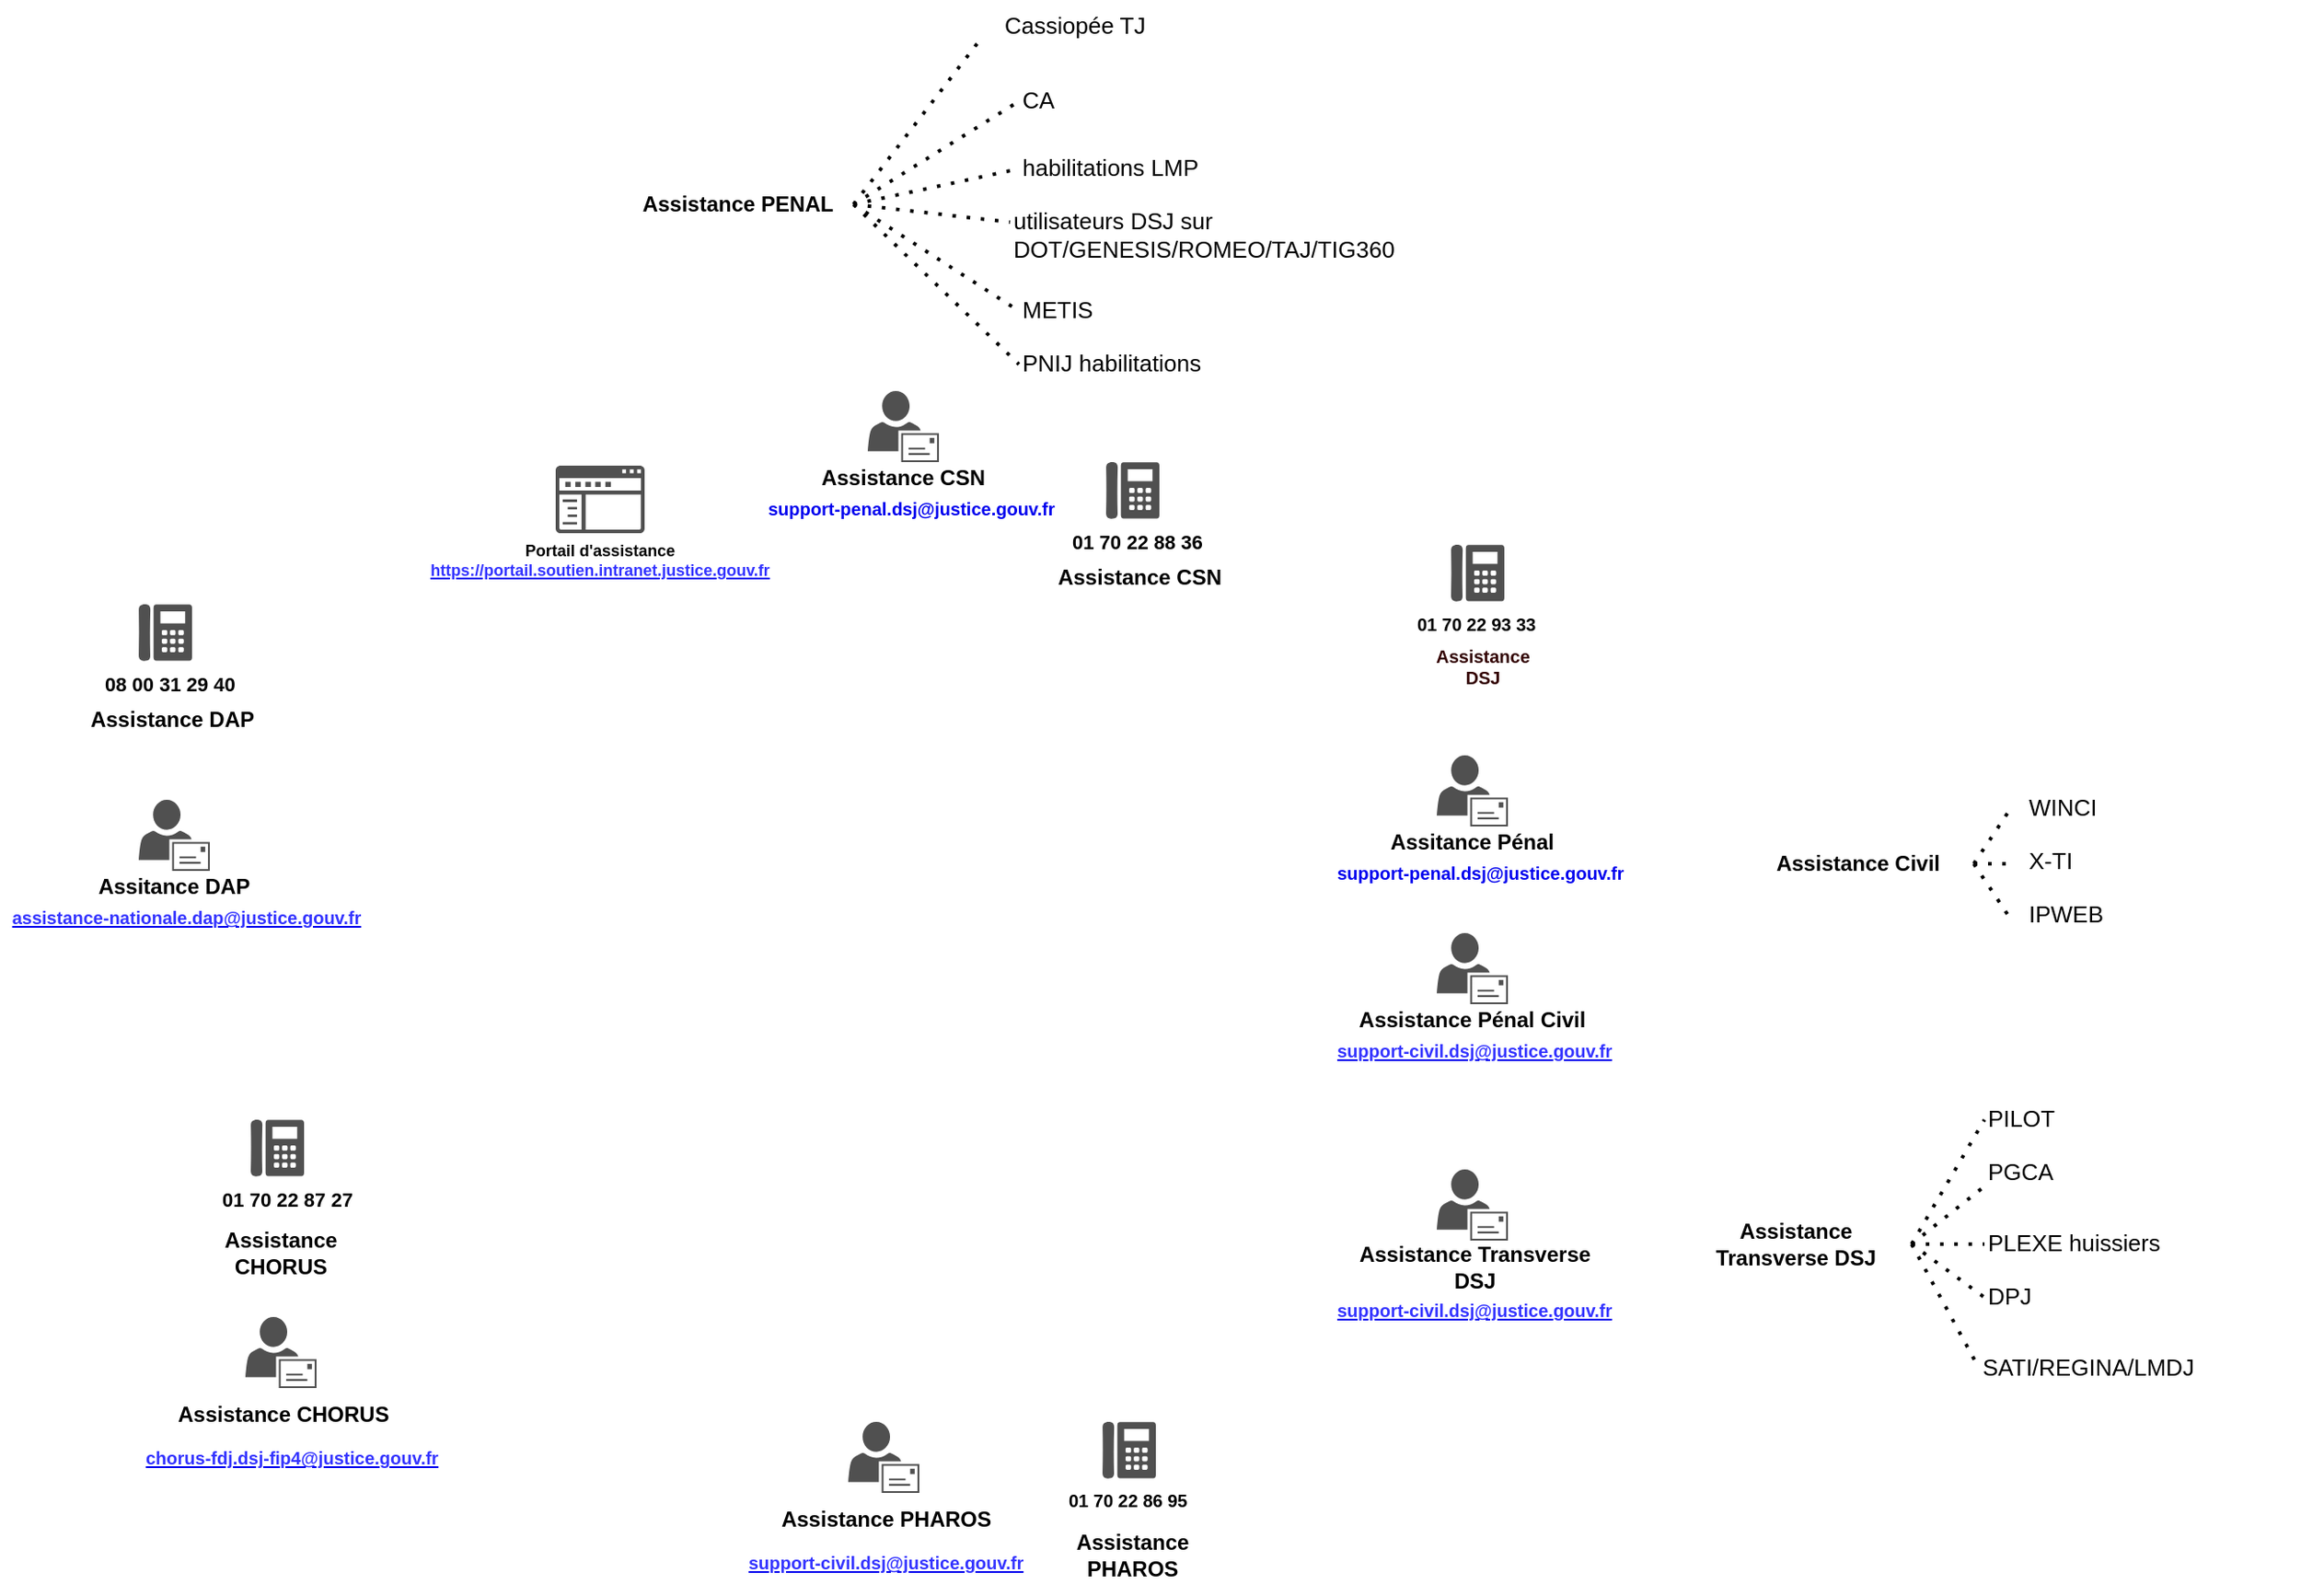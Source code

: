 <mxfile version="17.4.6" type="github" pages="2">
  <diagram id="-Vou4XUjeX-4hRBY_NBF" name="Les canaux de contact du support">
    <mxGraphModel dx="2043" dy="915" grid="1" gridSize="10" guides="1" tooltips="1" connect="1" arrows="1" fold="1" page="1" pageScale="1" pageWidth="1654" pageHeight="1169" math="0" shadow="0">
      <root>
        <mxCell id="0" />
        <mxCell id="1" parent="0" />
        <mxCell id="mwy_mCqO1SVTkrSg8BN7-1" value="Assistance PENAL" style="text;html=1;strokeColor=none;fillColor=none;align=center;verticalAlign=middle;whiteSpace=wrap;rounded=0;fontStyle=1" vertex="1" parent="1">
          <mxGeometry x="640" y="120" width="130" height="30" as="geometry" />
        </mxCell>
        <mxCell id="mwy_mCqO1SVTkrSg8BN7-2" value="&lt;span style=&quot;color: rgb(0, 0, 0); font-family: arial, helvetica, sans-serif; font-size: 13px; font-style: normal; font-weight: 400; letter-spacing: normal; text-align: justify; text-indent: 0px; text-transform: none; word-spacing: 0px; background-color: rgb(255, 255, 255); display: inline; float: none;&quot;&gt;Cassiopée TJ&lt;/span&gt;" style="text;whiteSpace=wrap;html=1;" vertex="1" parent="1">
          <mxGeometry x="853" y="20" width="100" height="30" as="geometry" />
        </mxCell>
        <mxCell id="mwy_mCqO1SVTkrSg8BN7-3" value="&lt;span style=&quot;color: rgb(0, 0, 0); font-family: arial, helvetica, sans-serif; font-size: 13px; font-style: normal; font-weight: 400; letter-spacing: normal; text-align: justify; text-indent: 0px; text-transform: none; word-spacing: 0px; background-color: rgb(255, 255, 255); display: inline; float: none;&quot;&gt;CA&lt;/span&gt;" style="text;whiteSpace=wrap;html=1;" vertex="1" parent="1">
          <mxGeometry x="863" y="62" width="40" height="30" as="geometry" />
        </mxCell>
        <mxCell id="mwy_mCqO1SVTkrSg8BN7-4" value="" style="endArrow=none;dashed=1;html=1;dashPattern=1 3;strokeWidth=2;rounded=0;exitX=1;exitY=0.5;exitDx=0;exitDy=0;" edge="1" parent="1" source="mwy_mCqO1SVTkrSg8BN7-1">
          <mxGeometry width="50" height="50" relative="1" as="geometry">
            <mxPoint x="803" y="170" as="sourcePoint" />
            <mxPoint x="843" y="40" as="targetPoint" />
          </mxGeometry>
        </mxCell>
        <mxCell id="mwy_mCqO1SVTkrSg8BN7-5" value="" style="endArrow=none;dashed=1;html=1;dashPattern=1 3;strokeWidth=2;rounded=0;exitX=1;exitY=0.5;exitDx=0;exitDy=0;entryX=0;entryY=0.5;entryDx=0;entryDy=0;" edge="1" parent="1" source="mwy_mCqO1SVTkrSg8BN7-1" target="mwy_mCqO1SVTkrSg8BN7-3">
          <mxGeometry width="50" height="50" relative="1" as="geometry">
            <mxPoint x="793" y="65" as="sourcePoint" />
            <mxPoint x="853" y="50" as="targetPoint" />
          </mxGeometry>
        </mxCell>
        <mxCell id="mwy_mCqO1SVTkrSg8BN7-6" value="&lt;span style=&quot;color: rgb(0, 0, 0); font-family: arial, helvetica, sans-serif; font-size: 13px; font-style: normal; font-weight: 400; letter-spacing: normal; text-align: justify; text-indent: 0px; text-transform: none; word-spacing: 0px; background-color: rgb(255, 255, 255); display: inline; float: none;&quot;&gt;habilitations LMP&lt;/span&gt;" style="text;whiteSpace=wrap;html=1;" vertex="1" parent="1">
          <mxGeometry x="863" y="100" width="120" height="30" as="geometry" />
        </mxCell>
        <mxCell id="mwy_mCqO1SVTkrSg8BN7-7" value="&lt;span style=&quot;color: rgb(0, 0, 0); font-family: arial, helvetica, sans-serif; font-size: 13px; font-style: normal; font-weight: 400; letter-spacing: normal; text-align: justify; text-indent: 0px; text-transform: none; word-spacing: 0px; background-color: rgb(255, 255, 255); display: inline; float: none;&quot;&gt;METIS&lt;/span&gt;" style="text;whiteSpace=wrap;html=1;" vertex="1" parent="1">
          <mxGeometry x="863" y="180" width="70" height="30" as="geometry" />
        </mxCell>
        <mxCell id="mwy_mCqO1SVTkrSg8BN7-8" value="&lt;span style=&quot;color: rgb(0, 0, 0); font-family: arial, helvetica, sans-serif; font-size: 13px; font-style: normal; font-weight: 400; letter-spacing: normal; text-indent: 0px; text-transform: none; word-spacing: 0px; background-color: rgb(255, 255, 255); display: inline; float: none;&quot;&gt;utilisateurs DSJ sur DOT/GENESIS/ROMEO/TAJ/TIG360&lt;/span&gt;" style="text;whiteSpace=wrap;html=1;align=left;" vertex="1" parent="1">
          <mxGeometry x="858" y="130" width="200" height="30" as="geometry" />
        </mxCell>
        <mxCell id="mwy_mCqO1SVTkrSg8BN7-9" value="&lt;span style=&quot;color: rgb(0, 0, 0); font-family: arial, helvetica, sans-serif; font-size: 13px; font-style: normal; font-weight: 400; letter-spacing: normal; text-align: justify; text-indent: 0px; text-transform: none; word-spacing: 0px; background-color: rgb(255, 255, 255); display: inline; float: none;&quot;&gt;PNIJ habilitations&lt;/span&gt;" style="text;whiteSpace=wrap;html=1;" vertex="1" parent="1">
          <mxGeometry x="863" y="210" width="130" height="30" as="geometry" />
        </mxCell>
        <mxCell id="mwy_mCqO1SVTkrSg8BN7-10" value="" style="endArrow=none;dashed=1;html=1;dashPattern=1 3;strokeWidth=2;rounded=0;entryX=0;entryY=0.5;entryDx=0;entryDy=0;exitX=1;exitY=0.5;exitDx=0;exitDy=0;" edge="1" parent="1" source="mwy_mCqO1SVTkrSg8BN7-1" target="mwy_mCqO1SVTkrSg8BN7-6">
          <mxGeometry width="50" height="50" relative="1" as="geometry">
            <mxPoint x="763" y="100" as="sourcePoint" />
            <mxPoint x="873" y="87" as="targetPoint" />
          </mxGeometry>
        </mxCell>
        <mxCell id="mwy_mCqO1SVTkrSg8BN7-11" value="" style="endArrow=none;dashed=1;html=1;dashPattern=1 3;strokeWidth=2;rounded=0;entryX=0;entryY=0.5;entryDx=0;entryDy=0;exitX=1;exitY=0.5;exitDx=0;exitDy=0;" edge="1" parent="1" source="mwy_mCqO1SVTkrSg8BN7-1" target="mwy_mCqO1SVTkrSg8BN7-8">
          <mxGeometry width="50" height="50" relative="1" as="geometry">
            <mxPoint x="780" y="95" as="sourcePoint" />
            <mxPoint x="873" y="125" as="targetPoint" />
          </mxGeometry>
        </mxCell>
        <mxCell id="mwy_mCqO1SVTkrSg8BN7-12" value="" style="endArrow=none;dashed=1;html=1;dashPattern=1 3;strokeWidth=2;rounded=0;entryX=0;entryY=0.5;entryDx=0;entryDy=0;exitX=1;exitY=0.5;exitDx=0;exitDy=0;" edge="1" parent="1" source="mwy_mCqO1SVTkrSg8BN7-1" target="mwy_mCqO1SVTkrSg8BN7-7">
          <mxGeometry width="50" height="50" relative="1" as="geometry">
            <mxPoint x="790" y="105" as="sourcePoint" />
            <mxPoint x="883" y="135" as="targetPoint" />
          </mxGeometry>
        </mxCell>
        <mxCell id="mwy_mCqO1SVTkrSg8BN7-13" value="" style="endArrow=none;dashed=1;html=1;dashPattern=1 3;strokeWidth=2;rounded=0;entryX=0;entryY=0.5;entryDx=0;entryDy=0;exitX=1;exitY=0.5;exitDx=0;exitDy=0;" edge="1" parent="1" source="mwy_mCqO1SVTkrSg8BN7-1" target="mwy_mCqO1SVTkrSg8BN7-9">
          <mxGeometry width="50" height="50" relative="1" as="geometry">
            <mxPoint x="773" y="90" as="sourcePoint" />
            <mxPoint x="893" y="145" as="targetPoint" />
          </mxGeometry>
        </mxCell>
        <mxCell id="mwy_mCqO1SVTkrSg8BN7-17" value="" style="group" vertex="1" connectable="0" parent="1">
          <mxGeometry x="1040" y="445" width="170" height="84" as="geometry" />
        </mxCell>
        <mxCell id="mwy_mCqO1SVTkrSg8BN7-18" value="" style="sketch=0;pointerEvents=1;shadow=0;dashed=0;html=1;strokeColor=none;fillColor=#505050;labelPosition=center;verticalLabelPosition=bottom;verticalAlign=top;outlineConnect=0;align=center;shape=mxgraph.office.users.mail_user;" vertex="1" parent="mwy_mCqO1SVTkrSg8BN7-17">
          <mxGeometry x="58" width="40" height="40" as="geometry" />
        </mxCell>
        <mxCell id="mwy_mCqO1SVTkrSg8BN7-19" value="Assitance Pénal" style="text;html=1;strokeColor=none;fillColor=none;align=center;verticalAlign=middle;whiteSpace=wrap;rounded=0;fontStyle=1" vertex="1" parent="mwy_mCqO1SVTkrSg8BN7-17">
          <mxGeometry x="13" y="34" width="130" height="30" as="geometry" />
        </mxCell>
        <mxCell id="mwy_mCqO1SVTkrSg8BN7-20" value="&lt;a href=&quot;mailto:support-penal.dsj@justice.gouv.fr&quot; style=&quot;padding: 0px ; margin: 0px ; text-decoration: none ; font-family: &amp;quot;arial&amp;quot; , &amp;quot;helvetica&amp;quot; , sans-serif ; font-size: 10px ; font-style: normal ; letter-spacing: normal ; text-align: justify ; text-indent: 0px ; text-transform: none ; word-spacing: 0px ; background-color: rgb(255 , 255 , 255)&quot;&gt;support-penal.dsj@justice.gouv.fr&lt;/a&gt;" style="text;whiteSpace=wrap;html=1;fontSize=10;fontStyle=1;fontColor=#330000;" vertex="1" parent="mwy_mCqO1SVTkrSg8BN7-17">
          <mxGeometry y="54" width="170" height="30" as="geometry" />
        </mxCell>
        <mxCell id="mwy_mCqO1SVTkrSg8BN7-21" value="" style="group" vertex="1" connectable="0" parent="1">
          <mxGeometry x="1040" y="545" width="170" height="84" as="geometry" />
        </mxCell>
        <mxCell id="mwy_mCqO1SVTkrSg8BN7-22" value="" style="sketch=0;pointerEvents=1;shadow=0;dashed=0;html=1;strokeColor=none;fillColor=#505050;labelPosition=center;verticalLabelPosition=bottom;verticalAlign=top;outlineConnect=0;align=center;shape=mxgraph.office.users.mail_user;" vertex="1" parent="mwy_mCqO1SVTkrSg8BN7-21">
          <mxGeometry x="58" width="40" height="40" as="geometry" />
        </mxCell>
        <mxCell id="mwy_mCqO1SVTkrSg8BN7-23" value="Assistance Pénal Civil" style="text;html=1;strokeColor=none;fillColor=none;align=center;verticalAlign=middle;whiteSpace=wrap;rounded=0;fontStyle=1" vertex="1" parent="mwy_mCqO1SVTkrSg8BN7-21">
          <mxGeometry x="13" y="34" width="130" height="30" as="geometry" />
        </mxCell>
        <mxCell id="mwy_mCqO1SVTkrSg8BN7-24" value="&lt;a href=&quot;mailto:support-civil.dsj@justice.gouv.fr&quot; style=&quot;padding: 0px ; margin: 0px ; font-family: &amp;#34;arial&amp;#34; , &amp;#34;helvetica&amp;#34; , sans-serif ; text-align: justify ; background-color: rgb(255 , 255 , 255)&quot;&gt;&lt;font style=&quot;font-size: 10px&quot; color=&quot;#3333ff&quot;&gt;support-civil.dsj@justice.gouv.fr&lt;/font&gt;&lt;/a&gt;" style="text;whiteSpace=wrap;html=1;fontSize=10;fontStyle=1;fontColor=#330000;" vertex="1" parent="mwy_mCqO1SVTkrSg8BN7-21">
          <mxGeometry y="54" width="170" height="30" as="geometry" />
        </mxCell>
        <mxCell id="mwy_mCqO1SVTkrSg8BN7-36" value="Assistance Transverse DSJ" style="text;html=1;strokeColor=none;fillColor=none;align=center;verticalAlign=middle;whiteSpace=wrap;rounded=0;fontStyle=1" vertex="1" parent="1">
          <mxGeometry x="1235" y="705" width="130" height="30" as="geometry" />
        </mxCell>
        <mxCell id="mwy_mCqO1SVTkrSg8BN7-37" value="&lt;span style=&quot;color: rgb(0 , 0 , 0) ; font-family: &amp;#34;arial&amp;#34; , &amp;#34;helvetica&amp;#34; , sans-serif ; font-size: 13px ; font-style: normal ; font-weight: 400 ; letter-spacing: normal ; text-align: justify ; text-indent: 0px ; text-transform: none ; word-spacing: 0px ; background-color: rgb(255 , 255 , 255) ; display: inline ; float: none&quot;&gt;PILOT&lt;/span&gt;" style="text;whiteSpace=wrap;html=1;fontSize=11;fontColor=#3333FF;" vertex="1" parent="1">
          <mxGeometry x="1406" y="635" width="94" height="30" as="geometry" />
        </mxCell>
        <mxCell id="mwy_mCqO1SVTkrSg8BN7-38" value="&lt;span style=&quot;color: rgb(0 , 0 , 0) ; font-family: &amp;#34;arial&amp;#34; , &amp;#34;helvetica&amp;#34; , sans-serif ; font-size: 13px ; font-style: normal ; font-weight: 400 ; letter-spacing: normal ; text-align: justify ; text-indent: 0px ; text-transform: none ; word-spacing: 0px ; background-color: rgb(255 , 255 , 255) ; display: inline ; float: none&quot;&gt;PGCA&lt;/span&gt;" style="text;whiteSpace=wrap;html=1;fontSize=11;fontColor=#3333FF;" vertex="1" parent="1">
          <mxGeometry x="1406" y="665" width="104" height="30" as="geometry" />
        </mxCell>
        <mxCell id="mwy_mCqO1SVTkrSg8BN7-39" value="&lt;span style=&quot;color: rgb(0 , 0 , 0) ; font-family: &amp;#34;arial&amp;#34; , &amp;#34;helvetica&amp;#34; , sans-serif ; font-size: 13px ; font-style: normal ; font-weight: 400 ; letter-spacing: normal ; text-align: justify ; text-indent: 0px ; text-transform: none ; word-spacing: 0px ; background-color: rgb(255 , 255 , 255) ; display: inline ; float: none&quot;&gt;PLEXE huissiers&lt;/span&gt;" style="text;whiteSpace=wrap;html=1;fontSize=11;fontColor=#3333FF;" vertex="1" parent="1">
          <mxGeometry x="1406" y="705" width="177" height="30" as="geometry" />
        </mxCell>
        <mxCell id="mwy_mCqO1SVTkrSg8BN7-40" value="&lt;span style=&quot;color: rgb(0 , 0 , 0) ; font-family: &amp;#34;arial&amp;#34; , &amp;#34;helvetica&amp;#34; , sans-serif ; font-size: 13px ; font-style: normal ; font-weight: 400 ; letter-spacing: normal ; text-align: justify ; text-indent: 0px ; text-transform: none ; word-spacing: 0px ; background-color: rgb(255 , 255 , 255) ; display: inline ; float: none&quot;&gt;DPJ&lt;/span&gt;" style="text;whiteSpace=wrap;html=1;fontSize=11;fontColor=#3333FF;" vertex="1" parent="1">
          <mxGeometry x="1406" y="735" width="104" height="30" as="geometry" />
        </mxCell>
        <mxCell id="mwy_mCqO1SVTkrSg8BN7-41" value="&lt;span style=&quot;color: rgb(0 , 0 , 0) ; font-family: &amp;#34;arial&amp;#34; , &amp;#34;helvetica&amp;#34; , sans-serif ; font-size: 13px ; font-style: normal ; font-weight: 400 ; letter-spacing: normal ; text-align: justify ; text-indent: 0px ; text-transform: none ; word-spacing: 0px ; background-color: rgb(255 , 255 , 255) ; display: inline ; float: none&quot;&gt;SATI/REGINA/LMDJ&lt;/span&gt;" style="text;whiteSpace=wrap;html=1;fontSize=11;fontColor=#3333FF;" vertex="1" parent="1">
          <mxGeometry x="1403" y="775" width="137" height="30" as="geometry" />
        </mxCell>
        <mxCell id="mwy_mCqO1SVTkrSg8BN7-42" value="" style="endArrow=none;dashed=1;html=1;dashPattern=1 3;strokeWidth=2;rounded=0;entryX=0;entryY=0.5;entryDx=0;entryDy=0;exitX=1;exitY=0.5;exitDx=0;exitDy=0;" edge="1" parent="1" source="mwy_mCqO1SVTkrSg8BN7-36" target="mwy_mCqO1SVTkrSg8BN7-37">
          <mxGeometry width="50" height="50" relative="1" as="geometry">
            <mxPoint x="1350" y="530" as="sourcePoint" />
            <mxPoint x="1406" y="650" as="targetPoint" />
          </mxGeometry>
        </mxCell>
        <mxCell id="mwy_mCqO1SVTkrSg8BN7-43" value="" style="endArrow=none;dashed=1;html=1;dashPattern=1 3;strokeWidth=2;rounded=0;entryX=0;entryY=0.75;entryDx=0;entryDy=0;exitX=1;exitY=0.5;exitDx=0;exitDy=0;" edge="1" parent="1" source="mwy_mCqO1SVTkrSg8BN7-36" target="mwy_mCqO1SVTkrSg8BN7-38">
          <mxGeometry width="50" height="50" relative="1" as="geometry">
            <mxPoint x="1375" y="720" as="sourcePoint" />
            <mxPoint x="1416" y="660" as="targetPoint" />
          </mxGeometry>
        </mxCell>
        <mxCell id="mwy_mCqO1SVTkrSg8BN7-44" value="" style="endArrow=none;dashed=1;html=1;dashPattern=1 3;strokeWidth=2;rounded=0;entryX=0;entryY=0.5;entryDx=0;entryDy=0;exitX=1;exitY=0.5;exitDx=0;exitDy=0;" edge="1" parent="1" source="mwy_mCqO1SVTkrSg8BN7-36" target="mwy_mCqO1SVTkrSg8BN7-39">
          <mxGeometry width="50" height="50" relative="1" as="geometry">
            <mxPoint x="1375" y="720" as="sourcePoint" />
            <mxPoint x="1406" y="720" as="targetPoint" />
          </mxGeometry>
        </mxCell>
        <mxCell id="mwy_mCqO1SVTkrSg8BN7-45" value="" style="endArrow=none;dashed=1;html=1;dashPattern=1 3;strokeWidth=2;rounded=0;entryX=0;entryY=0.5;entryDx=0;entryDy=0;exitX=1;exitY=0.5;exitDx=0;exitDy=0;" edge="1" parent="1" source="mwy_mCqO1SVTkrSg8BN7-36" target="mwy_mCqO1SVTkrSg8BN7-40">
          <mxGeometry width="50" height="50" relative="1" as="geometry">
            <mxPoint x="1385" y="730" as="sourcePoint" />
            <mxPoint x="1426" y="707.5" as="targetPoint" />
          </mxGeometry>
        </mxCell>
        <mxCell id="mwy_mCqO1SVTkrSg8BN7-46" value="" style="endArrow=none;dashed=1;html=1;dashPattern=1 3;strokeWidth=2;rounded=0;entryX=0;entryY=0.5;entryDx=0;entryDy=0;exitX=1;exitY=0.5;exitDx=0;exitDy=0;" edge="1" parent="1" source="mwy_mCqO1SVTkrSg8BN7-36" target="mwy_mCqO1SVTkrSg8BN7-41">
          <mxGeometry width="50" height="50" relative="1" as="geometry">
            <mxPoint x="1395" y="740" as="sourcePoint" />
            <mxPoint x="1436" y="717.5" as="targetPoint" />
          </mxGeometry>
        </mxCell>
        <mxCell id="mwy_mCqO1SVTkrSg8BN7-47" value="Assistance &lt;br&gt;PHAROS" style="text;html=1;strokeColor=none;fillColor=none;align=center;verticalAlign=middle;whiteSpace=wrap;rounded=0;fontStyle=1" vertex="1" parent="1">
          <mxGeometry x="862" y="880" width="130" height="30" as="geometry" />
        </mxCell>
        <mxCell id="mwy_mCqO1SVTkrSg8BN7-62" value="" style="group" vertex="1" connectable="0" parent="1">
          <mxGeometry x="889" y="820" width="80" height="50" as="geometry" />
        </mxCell>
        <mxCell id="mwy_mCqO1SVTkrSg8BN7-63" value="" style="sketch=0;pointerEvents=1;shadow=0;dashed=0;html=1;strokeColor=none;fillColor=#505050;labelPosition=center;verticalLabelPosition=bottom;verticalAlign=top;outlineConnect=0;align=center;shape=mxgraph.office.devices.phone_digital;" vertex="1" parent="mwy_mCqO1SVTkrSg8BN7-62">
          <mxGeometry x="21" width="30" height="32" as="geometry" />
        </mxCell>
        <mxCell id="mwy_mCqO1SVTkrSg8BN7-64" value="&lt;div style=&quot;text-align: center&quot;&gt;&lt;span style=&quot;background-color: rgb(255 , 255 , 255) ; font-family: &amp;#34;arial&amp;#34; , &amp;#34;helvetica&amp;#34; , sans-serif&quot;&gt;01 70 22 86 95&lt;/span&gt;&lt;/div&gt;" style="text;whiteSpace=wrap;html=1;fontSize=10;fontStyle=1" vertex="1" parent="mwy_mCqO1SVTkrSg8BN7-62">
          <mxGeometry y="32" width="80" height="18" as="geometry" />
        </mxCell>
        <mxCell id="mwy_mCqO1SVTkrSg8BN7-66" value="" style="group" vertex="1" connectable="0" parent="1">
          <mxGeometry x="317" y="360" width="130" height="90" as="geometry" />
        </mxCell>
        <mxCell id="mwy_mCqO1SVTkrSg8BN7-33" value="" style="group" vertex="1" connectable="0" parent="mwy_mCqO1SVTkrSg8BN7-66">
          <mxGeometry x="30" width="80" height="50" as="geometry" />
        </mxCell>
        <mxCell id="mwy_mCqO1SVTkrSg8BN7-34" value="" style="sketch=0;pointerEvents=1;shadow=0;dashed=0;html=1;strokeColor=none;fillColor=#505050;labelPosition=center;verticalLabelPosition=bottom;verticalAlign=top;outlineConnect=0;align=center;shape=mxgraph.office.devices.phone_digital;" vertex="1" parent="mwy_mCqO1SVTkrSg8BN7-33">
          <mxGeometry x="21" width="30" height="32" as="geometry" />
        </mxCell>
        <mxCell id="mwy_mCqO1SVTkrSg8BN7-35" value="&lt;strong style=&quot;padding: 0px ; margin: 0px ; font-family: &amp;#34;arial&amp;#34; , &amp;#34;helvetica&amp;#34; , sans-serif ; text-align: justify ; background-color: rgb(255 , 255 , 255)&quot;&gt;&lt;font style=&quot;font-size: 11px&quot;&gt;08 00 31 29 40&lt;/font&gt;&lt;/strong&gt;" style="text;whiteSpace=wrap;html=1;fontSize=10;fontStyle=1" vertex="1" parent="mwy_mCqO1SVTkrSg8BN7-33">
          <mxGeometry y="32" width="80" height="18" as="geometry" />
        </mxCell>
        <mxCell id="mwy_mCqO1SVTkrSg8BN7-65" value="Assistance DAP" style="text;html=1;strokeColor=none;fillColor=none;align=center;verticalAlign=middle;whiteSpace=wrap;rounded=0;fontStyle=1" vertex="1" parent="mwy_mCqO1SVTkrSg8BN7-66">
          <mxGeometry x="5" y="50" width="130" height="30" as="geometry" />
        </mxCell>
        <mxCell id="mwy_mCqO1SVTkrSg8BN7-68" value="" style="group" vertex="1" connectable="0" parent="1">
          <mxGeometry x="1085" y="326.5" width="80" height="83" as="geometry" />
        </mxCell>
        <mxCell id="mwy_mCqO1SVTkrSg8BN7-14" value="" style="group" vertex="1" connectable="0" parent="mwy_mCqO1SVTkrSg8BN7-68">
          <mxGeometry width="80" height="50" as="geometry" />
        </mxCell>
        <mxCell id="mwy_mCqO1SVTkrSg8BN7-15" value="" style="sketch=0;pointerEvents=1;shadow=0;dashed=0;html=1;strokeColor=none;fillColor=#505050;labelPosition=center;verticalLabelPosition=bottom;verticalAlign=top;outlineConnect=0;align=center;shape=mxgraph.office.devices.phone_digital;" vertex="1" parent="mwy_mCqO1SVTkrSg8BN7-14">
          <mxGeometry x="21" width="30" height="32" as="geometry" />
        </mxCell>
        <mxCell id="mwy_mCqO1SVTkrSg8BN7-16" value="&lt;span style=&quot;color: rgb(0, 0, 0); font-family: arial, helvetica, sans-serif; font-size: 10px; font-style: normal; letter-spacing: normal; text-align: justify; text-indent: 0px; text-transform: none; word-spacing: 0px; background-color: rgb(255, 255, 255); display: inline; float: none;&quot;&gt;01 70 22 93 33&lt;/span&gt;" style="text;whiteSpace=wrap;html=1;fontSize=10;fontStyle=1" vertex="1" parent="mwy_mCqO1SVTkrSg8BN7-14">
          <mxGeometry y="32" width="80" height="18" as="geometry" />
        </mxCell>
        <mxCell id="mwy_mCqO1SVTkrSg8BN7-67" value="Assistance DSJ" style="text;html=1;strokeColor=none;fillColor=none;align=center;verticalAlign=middle;whiteSpace=wrap;rounded=0;fontSize=10;fontColor=#330000;fontStyle=1" vertex="1" parent="mwy_mCqO1SVTkrSg8BN7-68">
          <mxGeometry x="9" y="53" width="60" height="30" as="geometry" />
        </mxCell>
        <mxCell id="mwy_mCqO1SVTkrSg8BN7-73" value="" style="group" vertex="1" connectable="0" parent="1">
          <mxGeometry x="290" y="430" width="675" height="214.22" as="geometry" />
        </mxCell>
        <mxCell id="mwy_mCqO1SVTkrSg8BN7-70" value="" style="sketch=0;pointerEvents=1;shadow=0;dashed=0;html=1;strokeColor=none;fillColor=#505050;labelPosition=center;verticalLabelPosition=bottom;verticalAlign=top;outlineConnect=0;align=center;shape=mxgraph.office.users.mail_user;" vertex="1" parent="mwy_mCqO1SVTkrSg8BN7-73">
          <mxGeometry x="78" y="40" width="40" height="40" as="geometry" />
        </mxCell>
        <mxCell id="mwy_mCqO1SVTkrSg8BN7-71" value="Assitance DAP" style="text;html=1;strokeColor=none;fillColor=none;align=center;verticalAlign=middle;whiteSpace=wrap;rounded=0;fontStyle=1" vertex="1" parent="mwy_mCqO1SVTkrSg8BN7-73">
          <mxGeometry x="33" y="74" width="130" height="30" as="geometry" />
        </mxCell>
        <mxCell id="mwy_mCqO1SVTkrSg8BN7-72" value="&lt;a href=&quot;mailto:assistance-nationale.dap@justice.gouv.fr&quot; style=&quot;padding: 0px ; margin: 0px ; font-family: &amp;#34;arial&amp;#34; , &amp;#34;helvetica&amp;#34; , sans-serif ; background-color: rgb(255 , 255 , 255)&quot;&gt;&lt;font style=&quot;font-size: 10px&quot; color=&quot;#3333ff&quot;&gt;assistance-nationale.dap@justice.gouv.fr&lt;/font&gt;&lt;/a&gt;" style="text;whiteSpace=wrap;html=1;fontSize=10;fontStyle=1;fontColor=#330000;align=center;" vertex="1" parent="mwy_mCqO1SVTkrSg8BN7-73">
          <mxGeometry y="94" width="210" height="30" as="geometry" />
        </mxCell>
        <mxCell id="mwy_mCqO1SVTkrSg8BN7-74" value="" style="group" vertex="1" connectable="0" parent="1">
          <mxGeometry x="1040" y="678" width="170" height="97" as="geometry" />
        </mxCell>
        <mxCell id="mwy_mCqO1SVTkrSg8BN7-57" value="" style="sketch=0;pointerEvents=1;shadow=0;dashed=0;html=1;strokeColor=none;fillColor=#505050;labelPosition=center;verticalLabelPosition=bottom;verticalAlign=top;outlineConnect=0;align=center;shape=mxgraph.office.users.mail_user;" vertex="1" parent="mwy_mCqO1SVTkrSg8BN7-74">
          <mxGeometry x="58" width="40" height="40" as="geometry" />
        </mxCell>
        <mxCell id="mwy_mCqO1SVTkrSg8BN7-58" value="Assistance Transverse DSJ" style="text;html=1;strokeColor=none;fillColor=none;align=center;verticalAlign=middle;whiteSpace=wrap;rounded=0;fontStyle=1" vertex="1" parent="mwy_mCqO1SVTkrSg8BN7-74">
          <mxGeometry x="6" y="40" width="147" height="30" as="geometry" />
        </mxCell>
        <mxCell id="mwy_mCqO1SVTkrSg8BN7-59" value="&lt;a href=&quot;mailto:support-civil.dsj@justice.gouv.fr&quot; style=&quot;padding: 0px ; margin: 0px ; font-family: &amp;quot;arial&amp;quot; , &amp;quot;helvetica&amp;quot; , sans-serif ; text-align: justify ; background-color: rgb(255 , 255 , 255)&quot;&gt;&lt;font style=&quot;font-size: 10px&quot; color=&quot;#3333ff&quot;&gt;support-civil.dsj@justice.gouv.fr&lt;/font&gt;&lt;/a&gt;" style="text;whiteSpace=wrap;html=1;fontSize=10;fontStyle=1;fontColor=#330000;" vertex="1" parent="mwy_mCqO1SVTkrSg8BN7-74">
          <mxGeometry y="67" width="170" height="30" as="geometry" />
        </mxCell>
        <mxCell id="mwy_mCqO1SVTkrSg8BN7-81" value="" style="group" vertex="1" connectable="0" parent="1">
          <mxGeometry x="709" y="820" width="170" height="97" as="geometry" />
        </mxCell>
        <mxCell id="mwy_mCqO1SVTkrSg8BN7-82" value="" style="sketch=0;pointerEvents=1;shadow=0;dashed=0;html=1;strokeColor=none;fillColor=#505050;labelPosition=center;verticalLabelPosition=bottom;verticalAlign=top;outlineConnect=0;align=center;shape=mxgraph.office.users.mail_user;" vertex="1" parent="mwy_mCqO1SVTkrSg8BN7-81">
          <mxGeometry x="58" width="40" height="40" as="geometry" />
        </mxCell>
        <mxCell id="mwy_mCqO1SVTkrSg8BN7-83" value="Assistance PHAROS" style="text;html=1;strokeColor=none;fillColor=none;align=center;verticalAlign=middle;whiteSpace=wrap;rounded=0;fontStyle=1" vertex="1" parent="mwy_mCqO1SVTkrSg8BN7-81">
          <mxGeometry x="6" y="40" width="147" height="30" as="geometry" />
        </mxCell>
        <mxCell id="mwy_mCqO1SVTkrSg8BN7-84" value="&lt;a href=&quot;mailto:support-civil.dsj@justice.gouv.fr&quot; style=&quot;padding: 0px ; margin: 0px ; font-family: &amp;quot;arial&amp;quot; , &amp;quot;helvetica&amp;quot; , sans-serif ; text-align: justify ; background-color: rgb(255 , 255 , 255)&quot;&gt;&lt;font style=&quot;font-size: 10px&quot; color=&quot;#3333ff&quot;&gt;support-civil.dsj@justice.gouv.fr&lt;/font&gt;&lt;/a&gt;" style="text;whiteSpace=wrap;html=1;fontSize=10;fontStyle=1;fontColor=#330000;" vertex="1" parent="mwy_mCqO1SVTkrSg8BN7-81">
          <mxGeometry y="67" width="170" height="30" as="geometry" />
        </mxCell>
        <mxCell id="mwy_mCqO1SVTkrSg8BN7-85" value="Assistance &lt;br&gt;CHORUS" style="text;html=1;strokeColor=none;fillColor=none;align=center;verticalAlign=middle;whiteSpace=wrap;rounded=0;fontStyle=1" vertex="1" parent="1">
          <mxGeometry x="383" y="710" width="130" height="30" as="geometry" />
        </mxCell>
        <mxCell id="mwy_mCqO1SVTkrSg8BN7-86" value="" style="group" vertex="1" connectable="0" parent="1">
          <mxGeometry x="410" y="650" width="80" height="50" as="geometry" />
        </mxCell>
        <mxCell id="mwy_mCqO1SVTkrSg8BN7-87" value="" style="sketch=0;pointerEvents=1;shadow=0;dashed=0;html=1;strokeColor=none;fillColor=#505050;labelPosition=center;verticalLabelPosition=bottom;verticalAlign=top;outlineConnect=0;align=center;shape=mxgraph.office.devices.phone_digital;" vertex="1" parent="mwy_mCqO1SVTkrSg8BN7-86">
          <mxGeometry x="21" width="30" height="32" as="geometry" />
        </mxCell>
        <mxCell id="mwy_mCqO1SVTkrSg8BN7-88" value="&lt;div style=&quot;text-align: center&quot;&gt;&lt;span style=&quot;font-family: &amp;#34;arial&amp;#34; , &amp;#34;helvetica&amp;#34; , sans-serif ; text-align: justify ; background-color: rgb(255 , 255 , 255)&quot;&gt;&lt;font style=&quot;font-size: 11px&quot;&gt;&amp;nbsp;01 70 22 87 27&lt;/font&gt;&lt;/span&gt;&lt;br&gt;&lt;/div&gt;" style="text;whiteSpace=wrap;html=1;fontSize=10;fontStyle=1" vertex="1" parent="mwy_mCqO1SVTkrSg8BN7-86">
          <mxGeometry y="32" width="80" height="18" as="geometry" />
        </mxCell>
        <mxCell id="mwy_mCqO1SVTkrSg8BN7-89" value="" style="group" vertex="1" connectable="0" parent="1">
          <mxGeometry x="370" y="761" width="170" height="97" as="geometry" />
        </mxCell>
        <mxCell id="mwy_mCqO1SVTkrSg8BN7-90" value="" style="sketch=0;pointerEvents=1;shadow=0;dashed=0;html=1;strokeColor=none;fillColor=#505050;labelPosition=center;verticalLabelPosition=bottom;verticalAlign=top;outlineConnect=0;align=center;shape=mxgraph.office.users.mail_user;" vertex="1" parent="mwy_mCqO1SVTkrSg8BN7-89">
          <mxGeometry x="58" width="40" height="40" as="geometry" />
        </mxCell>
        <mxCell id="mwy_mCqO1SVTkrSg8BN7-91" value="Assistance CHORUS" style="text;html=1;strokeColor=none;fillColor=none;align=center;verticalAlign=middle;whiteSpace=wrap;rounded=0;fontStyle=1" vertex="1" parent="mwy_mCqO1SVTkrSg8BN7-89">
          <mxGeometry x="6" y="40" width="147" height="30" as="geometry" />
        </mxCell>
        <mxCell id="mwy_mCqO1SVTkrSg8BN7-92" value="&lt;a href=&quot;mailto:chorus-fdj.dsj-fip4@justice.gouv.fr&quot; style=&quot;padding: 0px ; margin: 0px ; font-family: &amp;#34;arial&amp;#34; , &amp;#34;helvetica&amp;#34; , sans-serif ; text-align: justify ; background-color: rgb(255 , 255 , 255)&quot;&gt;&lt;font style=&quot;font-size: 10px&quot; color=&quot;#3333ff&quot;&gt;chorus-fdj.dsj-fip4@justice.gouv.fr&lt;/font&gt;&lt;/a&gt;" style="text;whiteSpace=wrap;html=1;fontSize=10;fontStyle=1;fontColor=#330000;" vertex="1" parent="mwy_mCqO1SVTkrSg8BN7-89">
          <mxGeometry y="67" width="170" height="30" as="geometry" />
        </mxCell>
        <mxCell id="3A2ubODY8YWS0dt1VzzE-1" value="" style="group" vertex="1" connectable="0" parent="1">
          <mxGeometry x="861" y="280" width="130" height="90" as="geometry" />
        </mxCell>
        <mxCell id="3A2ubODY8YWS0dt1VzzE-2" value="" style="group" vertex="1" connectable="0" parent="3A2ubODY8YWS0dt1VzzE-1">
          <mxGeometry x="30" width="80" height="50" as="geometry" />
        </mxCell>
        <mxCell id="3A2ubODY8YWS0dt1VzzE-3" value="" style="sketch=0;pointerEvents=1;shadow=0;dashed=0;html=1;strokeColor=none;fillColor=#505050;labelPosition=center;verticalLabelPosition=bottom;verticalAlign=top;outlineConnect=0;align=center;shape=mxgraph.office.devices.phone_digital;" vertex="1" parent="3A2ubODY8YWS0dt1VzzE-2">
          <mxGeometry x="21" width="30" height="32" as="geometry" />
        </mxCell>
        <mxCell id="3A2ubODY8YWS0dt1VzzE-4" value="&lt;span style=&quot;font-family: &amp;#34;arial&amp;#34; , &amp;#34;helvetica&amp;#34; , sans-serif ; text-align: justify ; background-color: rgb(255 , 255 , 255)&quot;&gt;&lt;font style=&quot;font-size: 11px&quot;&gt;01 70 22 88 36&lt;/font&gt;&lt;/span&gt;" style="text;whiteSpace=wrap;html=1;fontSize=10;fontStyle=1" vertex="1" parent="3A2ubODY8YWS0dt1VzzE-2">
          <mxGeometry y="32" width="80" height="18" as="geometry" />
        </mxCell>
        <mxCell id="3A2ubODY8YWS0dt1VzzE-5" value="Assistance CSN" style="text;html=1;strokeColor=none;fillColor=none;align=center;verticalAlign=middle;whiteSpace=wrap;rounded=0;fontStyle=1" vertex="1" parent="3A2ubODY8YWS0dt1VzzE-1">
          <mxGeometry x="5" y="50" width="130" height="30" as="geometry" />
        </mxCell>
        <mxCell id="3A2ubODY8YWS0dt1VzzE-7" value="" style="sketch=0;pointerEvents=1;shadow=0;dashed=0;html=1;strokeColor=none;labelPosition=center;verticalLabelPosition=bottom;verticalAlign=top;align=center;fillColor=#505050;shape=mxgraph.mscae.intune.company_portal;labelBackgroundColor=none;labelBorderColor=none;fontSize=9;fontColor=default;" vertex="1" parent="1">
          <mxGeometry x="602.5" y="282" width="50" height="38" as="geometry" />
        </mxCell>
        <mxCell id="PWsLezHiM5fAyNB-HMW1-1" value="Portail d&#39;assistance&lt;br&gt;&lt;a href=&quot;https://portail.soutien.intranet.justice.gouv.fr/&quot; style=&quot;padding: 0px ; margin: 0px ; font-family: &amp;#34;arial&amp;#34; , &amp;#34;helvetica&amp;#34; , sans-serif ; text-align: justify ; background-color: rgb(255 , 255 , 255)&quot;&gt;&lt;font style=&quot;font-size: 9px&quot; color=&quot;#3333ff&quot;&gt;https://portail.soutien.intranet.justice.gouv.fr&lt;/font&gt;&lt;/a&gt;" style="text;html=1;strokeColor=none;fillColor=none;align=center;verticalAlign=middle;whiteSpace=wrap;rounded=0;labelBackgroundColor=none;labelBorderColor=none;fontSize=9;fontColor=default;fontStyle=1" vertex="1" parent="1">
          <mxGeometry x="570" y="320" width="115" height="30" as="geometry" />
        </mxCell>
        <mxCell id="JYlbJmpT0q_dsFdhmDhw-1" value="" style="group" vertex="1" connectable="0" parent="1">
          <mxGeometry x="720" y="240" width="170" height="84" as="geometry" />
        </mxCell>
        <mxCell id="JYlbJmpT0q_dsFdhmDhw-2" value="" style="sketch=0;pointerEvents=1;shadow=0;dashed=0;html=1;strokeColor=none;fillColor=#505050;labelPosition=center;verticalLabelPosition=bottom;verticalAlign=top;outlineConnect=0;align=center;shape=mxgraph.office.users.mail_user;" vertex="1" parent="JYlbJmpT0q_dsFdhmDhw-1">
          <mxGeometry x="58" width="40" height="40" as="geometry" />
        </mxCell>
        <mxCell id="JYlbJmpT0q_dsFdhmDhw-3" value="Assistance CSN" style="text;html=1;strokeColor=none;fillColor=none;align=center;verticalAlign=middle;whiteSpace=wrap;rounded=0;fontStyle=1" vertex="1" parent="JYlbJmpT0q_dsFdhmDhw-1">
          <mxGeometry x="13" y="34" width="130" height="30" as="geometry" />
        </mxCell>
        <mxCell id="JYlbJmpT0q_dsFdhmDhw-4" value="&lt;a href=&quot;mailto:support-penal.dsj@justice.gouv.fr&quot; style=&quot;padding: 0px ; margin: 0px ; text-decoration: none ; font-family: &amp;quot;arial&amp;quot; , &amp;quot;helvetica&amp;quot; , sans-serif ; font-size: 10px ; font-style: normal ; letter-spacing: normal ; text-align: justify ; text-indent: 0px ; text-transform: none ; word-spacing: 0px ; background-color: rgb(255 , 255 , 255)&quot;&gt;support-penal.dsj@justice.gouv.fr&lt;/a&gt;" style="text;whiteSpace=wrap;html=1;fontSize=10;fontStyle=1;fontColor=#330000;" vertex="1" parent="JYlbJmpT0q_dsFdhmDhw-1">
          <mxGeometry y="54" width="170" height="30" as="geometry" />
        </mxCell>
        <mxCell id="JYlbJmpT0q_dsFdhmDhw-5" value="" style="group" vertex="1" connectable="0" parent="1">
          <mxGeometry x="1270" y="460" width="289" height="90" as="geometry" />
        </mxCell>
        <mxCell id="mwy_mCqO1SVTkrSg8BN7-25" value="&lt;span style=&quot;color: rgb(0 , 0 , 0) ; font-family: &amp;#34;arial&amp;#34; , &amp;#34;helvetica&amp;#34; , sans-serif ; font-size: 13px ; font-style: normal ; font-weight: 400 ; letter-spacing: normal ; text-align: justify ; text-indent: 0px ; text-transform: none ; word-spacing: 0px ; background-color: rgb(255 , 255 , 255) ; display: inline ; float: none&quot;&gt;WINCI&lt;/span&gt;" style="text;whiteSpace=wrap;html=1;" vertex="1" parent="JYlbJmpT0q_dsFdhmDhw-5">
          <mxGeometry x="159" width="130" height="30" as="geometry" />
        </mxCell>
        <mxCell id="mwy_mCqO1SVTkrSg8BN7-26" value="Assistance Civil" style="text;html=1;strokeColor=none;fillColor=none;align=center;verticalAlign=middle;whiteSpace=wrap;rounded=0;fontStyle=1" vertex="1" parent="JYlbJmpT0q_dsFdhmDhw-5">
          <mxGeometry y="31" width="130" height="30" as="geometry" />
        </mxCell>
        <mxCell id="mwy_mCqO1SVTkrSg8BN7-27" value="&lt;span style=&quot;color: rgb(0 , 0 , 0) ; font-family: &amp;#34;arial&amp;#34; , &amp;#34;helvetica&amp;#34; , sans-serif ; font-size: 13px ; font-style: normal ; font-weight: 400 ; letter-spacing: normal ; text-align: justify ; text-indent: 0px ; text-transform: none ; word-spacing: 0px ; background-color: rgb(255 , 255 , 255) ; display: inline ; float: none&quot;&gt;X-TI&lt;/span&gt;" style="text;whiteSpace=wrap;html=1;" vertex="1" parent="JYlbJmpT0q_dsFdhmDhw-5">
          <mxGeometry x="159" y="30" width="130" height="30" as="geometry" />
        </mxCell>
        <mxCell id="mwy_mCqO1SVTkrSg8BN7-28" value="&lt;span style=&quot;color: rgb(0 , 0 , 0) ; font-family: &amp;#34;arial&amp;#34; , &amp;#34;helvetica&amp;#34; , sans-serif ; font-size: 13px ; font-style: normal ; font-weight: 400 ; letter-spacing: normal ; text-align: justify ; text-indent: 0px ; text-transform: none ; word-spacing: 0px ; background-color: rgb(255 , 255 , 255) ; display: inline ; float: none&quot;&gt;IPWEB&lt;/span&gt;" style="text;whiteSpace=wrap;html=1;" vertex="1" parent="JYlbJmpT0q_dsFdhmDhw-5">
          <mxGeometry x="159" y="60" width="130" height="30" as="geometry" />
        </mxCell>
        <mxCell id="mwy_mCqO1SVTkrSg8BN7-29" value="" style="endArrow=none;dashed=1;html=1;dashPattern=1 3;strokeWidth=2;rounded=0;entryX=0;entryY=0.5;entryDx=0;entryDy=0;exitX=1;exitY=0.5;exitDx=0;exitDy=0;" edge="1" parent="JYlbJmpT0q_dsFdhmDhw-5" source="mwy_mCqO1SVTkrSg8BN7-26">
          <mxGeometry width="50" height="50" relative="1" as="geometry">
            <mxPoint x="140" y="-144" as="sourcePoint" />
            <mxPoint x="150" y="16" as="targetPoint" />
          </mxGeometry>
        </mxCell>
        <mxCell id="mwy_mCqO1SVTkrSg8BN7-60" value="" style="endArrow=none;dashed=1;html=1;dashPattern=1 3;strokeWidth=2;rounded=0;entryX=0;entryY=0.5;entryDx=0;entryDy=0;exitX=1;exitY=0.5;exitDx=0;exitDy=0;" edge="1" parent="JYlbJmpT0q_dsFdhmDhw-5" source="mwy_mCqO1SVTkrSg8BN7-26">
          <mxGeometry width="50" height="50" relative="1" as="geometry">
            <mxPoint x="140" y="56" as="sourcePoint" />
            <mxPoint x="150" y="46" as="targetPoint" />
          </mxGeometry>
        </mxCell>
        <mxCell id="mwy_mCqO1SVTkrSg8BN7-61" value="" style="endArrow=none;dashed=1;html=1;dashPattern=1 3;strokeWidth=2;rounded=0;entryX=0;entryY=0.5;entryDx=0;entryDy=0;exitX=1;exitY=0.5;exitDx=0;exitDy=0;" edge="1" parent="JYlbJmpT0q_dsFdhmDhw-5" source="mwy_mCqO1SVTkrSg8BN7-26">
          <mxGeometry width="50" height="50" relative="1" as="geometry">
            <mxPoint x="140" y="56" as="sourcePoint" />
            <mxPoint x="150" y="76" as="targetPoint" />
          </mxGeometry>
        </mxCell>
      </root>
    </mxGraphModel>
  </diagram>
  <diagram id="B7AbmI3U_9TNMyXeds6c" name="Service Blueprint">
    <mxGraphModel dx="1028" dy="637" grid="1" gridSize="10" guides="1" tooltips="1" connect="1" arrows="1" fold="1" page="1" pageScale="1" pageWidth="1654" pageHeight="1169" math="0" shadow="0">
      <root>
        <mxCell id="0" />
        <mxCell id="1" parent="0" />
        <mxCell id="jtIqD39rW5gRJ9PGTsRm-1" value="&lt;h1&gt;Vision cible du service de soutien utilisateur&lt;/h1&gt;&lt;p&gt;Parcours utilisateur mis en perspective avec l&#39;organisation ainsi que les potentiels&amp;nbsp; gains et risques pour les utilisateurs et les acteurs &quot;back office&quot; de la chaîne de soutien&amp;nbsp;&lt;/p&gt;" style="text;html=1;strokeColor=none;fillColor=none;spacing=5;spacingTop=-20;whiteSpace=wrap;overflow=hidden;rounded=0;" parent="1" vertex="1">
          <mxGeometry x="20" y="20" width="563" height="90" as="geometry" />
        </mxCell>
        <mxCell id="jtIqD39rW5gRJ9PGTsRm-2" value="L&#39;utilisateur constate un problème / à un besoin&amp;nbsp;" style="rounded=1;whiteSpace=wrap;html=1;" parent="1" vertex="1">
          <mxGeometry x="123" y="286" width="120" height="60" as="geometry" />
        </mxCell>
        <mxCell id="cuaDUEhFmc7MihvVLilI-1" value="A qui dois-je m&#39;adresser ?" style="rounded=1;whiteSpace=wrap;html=1;labelBackgroundColor=none;labelBorderColor=none;fillColor=#f8cecc;strokeColor=#b85450;fontSize=9;fontStyle=1" vertex="1" parent="1">
          <mxGeometry x="105" y="196" width="75" height="60" as="geometry" />
        </mxCell>
        <mxCell id="cuaDUEhFmc7MihvVLilI-4" value="Je cherche une solution par moi-même" style="rounded=1;whiteSpace=wrap;html=1;" vertex="1" parent="1">
          <mxGeometry x="343" y="286" width="120" height="60" as="geometry" />
        </mxCell>
        <mxCell id="O5VTnQJ-Kv-JVMnk3hPE-5" value="Puis-je me débrouiller seul ?" style="rounded=1;whiteSpace=wrap;html=1;labelBackgroundColor=none;labelBorderColor=none;fillColor=#f8cecc;strokeColor=#b85450;fontSize=9;fontStyle=1" vertex="1" parent="1">
          <mxGeometry x="210" y="196" width="92.5" height="60" as="geometry" />
        </mxCell>
        <mxCell id="zrPItv__zTsz9Fz-Sz0f-1" value="Je demande l&#39;aide d&#39;un collègue" style="rounded=1;whiteSpace=wrap;html=1;" vertex="1" parent="1">
          <mxGeometry x="343" y="366" width="120" height="60" as="geometry" />
        </mxCell>
        <mxCell id="6OmrJqXV2dgWLCs5699_-1" value="Réduire le nombre de canaux" style="rounded=1;whiteSpace=wrap;html=1;labelBackgroundColor=none;labelBorderColor=none;fontSize=9;fillColor=#d5e8d4;strokeColor=#82b366;" vertex="1" parent="1">
          <mxGeometry x="100" y="140" width="80" height="40" as="geometry" />
        </mxCell>
        <mxCell id="6OmrJqXV2dgWLCs5699_-2" value="Valoriser les moyens de recherche de solution en autonomie" style="rounded=1;whiteSpace=wrap;html=1;labelBackgroundColor=none;labelBorderColor=none;fontSize=9;fillColor=#d5e8d4;strokeColor=#82b366;" vertex="1" parent="1">
          <mxGeometry x="198.12" y="135" width="116.25" height="50" as="geometry" />
        </mxCell>
      </root>
    </mxGraphModel>
  </diagram>
</mxfile>
